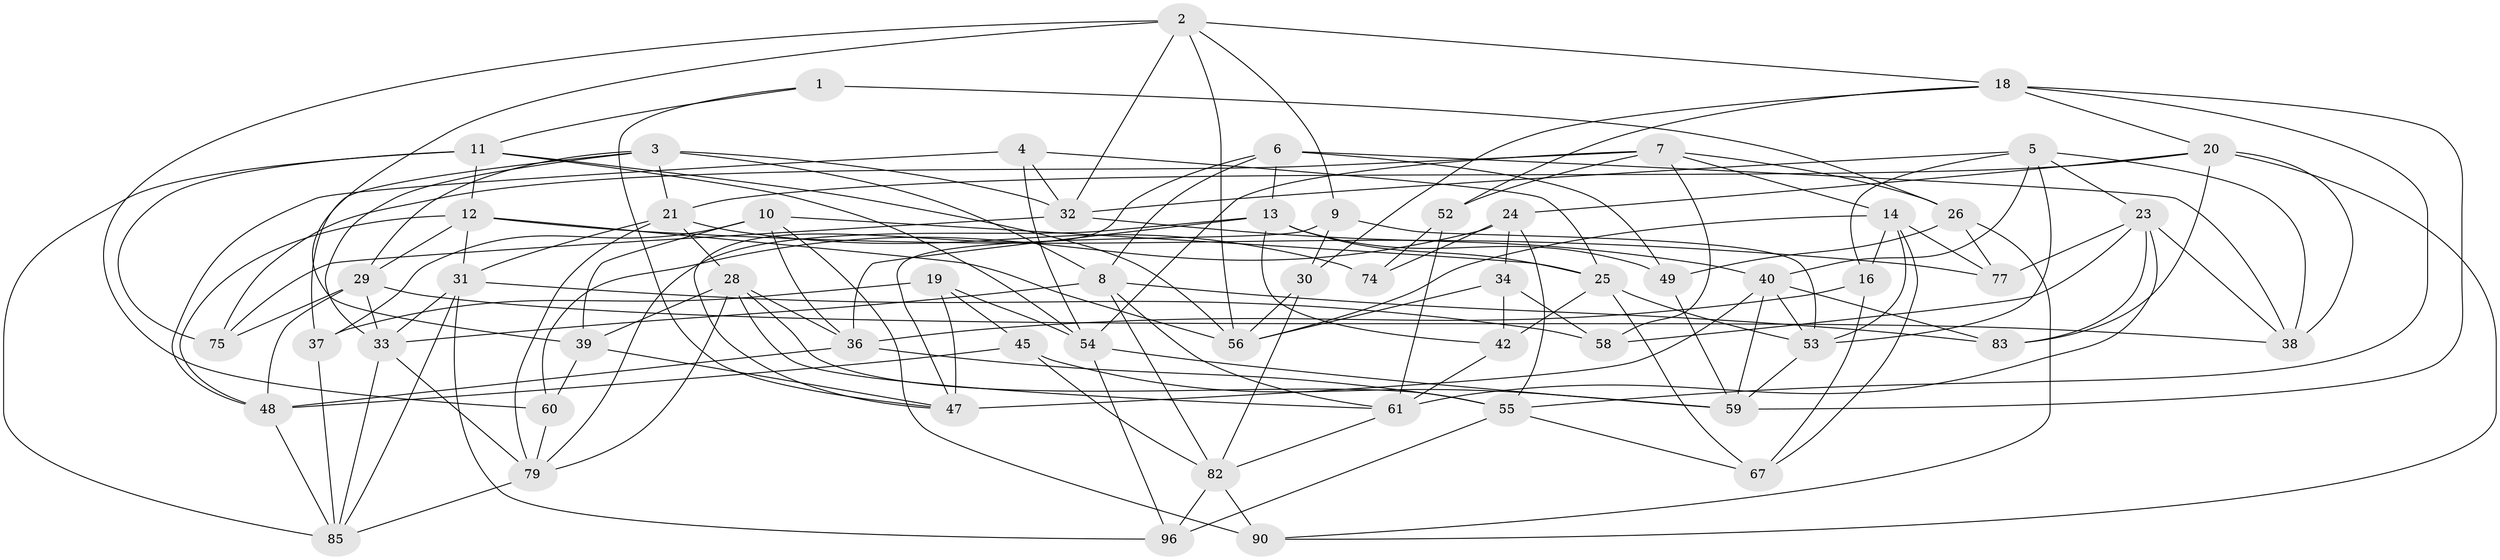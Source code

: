 // original degree distribution, {4: 1.0}
// Generated by graph-tools (version 1.1) at 2025/42/03/06/25 10:42:23]
// undirected, 59 vertices, 152 edges
graph export_dot {
graph [start="1"]
  node [color=gray90,style=filled];
  1;
  2 [super="+17"];
  3 [super="+44"];
  4;
  5 [super="+65"];
  6 [super="+46"];
  7 [super="+97"];
  8 [super="+15"];
  9;
  10 [super="+51"];
  11 [super="+22"];
  12 [super="+35"];
  13 [super="+93"];
  14 [super="+86"];
  16;
  18 [super="+57"];
  19;
  20 [super="+89"];
  21 [super="+73"];
  23 [super="+63"];
  24 [super="+68"];
  25 [super="+43"];
  26 [super="+27"];
  28 [super="+70"];
  29 [super="+76"];
  30;
  31 [super="+80"];
  32 [super="+88"];
  33 [super="+41"];
  34;
  36 [super="+92"];
  37;
  38 [super="+71"];
  39 [super="+91"];
  40 [super="+50"];
  42;
  45;
  47 [super="+64"];
  48 [super="+62"];
  49;
  52;
  53 [super="+66"];
  54 [super="+69"];
  55 [super="+78"];
  56 [super="+72"];
  58;
  59 [super="+81"];
  60;
  61 [super="+94"];
  67;
  74;
  75;
  77;
  79 [super="+87"];
  82 [super="+84"];
  83;
  85 [super="+95"];
  90;
  96;
  1 -- 26 [weight=2];
  1 -- 11;
  1 -- 47;
  2 -- 60;
  2 -- 18;
  2 -- 56;
  2 -- 32;
  2 -- 9;
  2 -- 39;
  3 -- 37;
  3 -- 29;
  3 -- 32;
  3 -- 21;
  3 -- 33;
  3 -- 8;
  4 -- 32;
  4 -- 48;
  4 -- 54;
  4 -- 25;
  5 -- 32;
  5 -- 16;
  5 -- 40;
  5 -- 38;
  5 -- 23;
  5 -- 53;
  6 -- 49;
  6 -- 8;
  6 -- 47;
  6 -- 38 [weight=2];
  6 -- 13;
  7 -- 54;
  7 -- 75;
  7 -- 14;
  7 -- 58;
  7 -- 52;
  7 -- 26;
  8 -- 83;
  8 -- 82;
  8 -- 33;
  8 -- 61;
  9 -- 47;
  9 -- 30;
  9 -- 53;
  10 -- 90;
  10 -- 37;
  10 -- 39 [weight=2];
  10 -- 25;
  10 -- 36;
  11 -- 75;
  11 -- 85;
  11 -- 56;
  11 -- 12;
  11 -- 54;
  12 -- 77;
  12 -- 48;
  12 -- 56;
  12 -- 31;
  12 -- 29;
  13 -- 42;
  13 -- 79;
  13 -- 36;
  13 -- 49;
  13 -- 25;
  14 -- 67;
  14 -- 77;
  14 -- 16;
  14 -- 53;
  14 -- 56;
  16 -- 36;
  16 -- 67;
  18 -- 20;
  18 -- 55;
  18 -- 52;
  18 -- 30;
  18 -- 59;
  19 -- 45;
  19 -- 37;
  19 -- 47;
  19 -- 54;
  20 -- 90;
  20 -- 83;
  20 -- 24;
  20 -- 21;
  20 -- 38;
  21 -- 28;
  21 -- 74;
  21 -- 31;
  21 -- 79;
  23 -- 77;
  23 -- 58;
  23 -- 38;
  23 -- 83;
  23 -- 61;
  24 -- 74 [weight=2];
  24 -- 34;
  24 -- 60;
  24 -- 55;
  25 -- 53;
  25 -- 42;
  25 -- 67;
  26 -- 90;
  26 -- 77;
  26 -- 49;
  28 -- 55;
  28 -- 61;
  28 -- 79;
  28 -- 39;
  28 -- 36;
  29 -- 38;
  29 -- 48;
  29 -- 33;
  29 -- 75;
  30 -- 56;
  30 -- 82;
  31 -- 85;
  31 -- 96;
  31 -- 33;
  31 -- 58;
  32 -- 75;
  32 -- 40;
  33 -- 85;
  33 -- 79;
  34 -- 56;
  34 -- 42;
  34 -- 58;
  36 -- 55;
  36 -- 48;
  37 -- 85;
  39 -- 60;
  39 -- 47;
  40 -- 53;
  40 -- 59;
  40 -- 83;
  40 -- 47;
  42 -- 61;
  45 -- 82;
  45 -- 59;
  45 -- 48;
  48 -- 85;
  49 -- 59;
  52 -- 61;
  52 -- 74;
  53 -- 59;
  54 -- 59;
  54 -- 96;
  55 -- 67;
  55 -- 96;
  60 -- 79;
  61 -- 82;
  79 -- 85;
  82 -- 90;
  82 -- 96;
}

